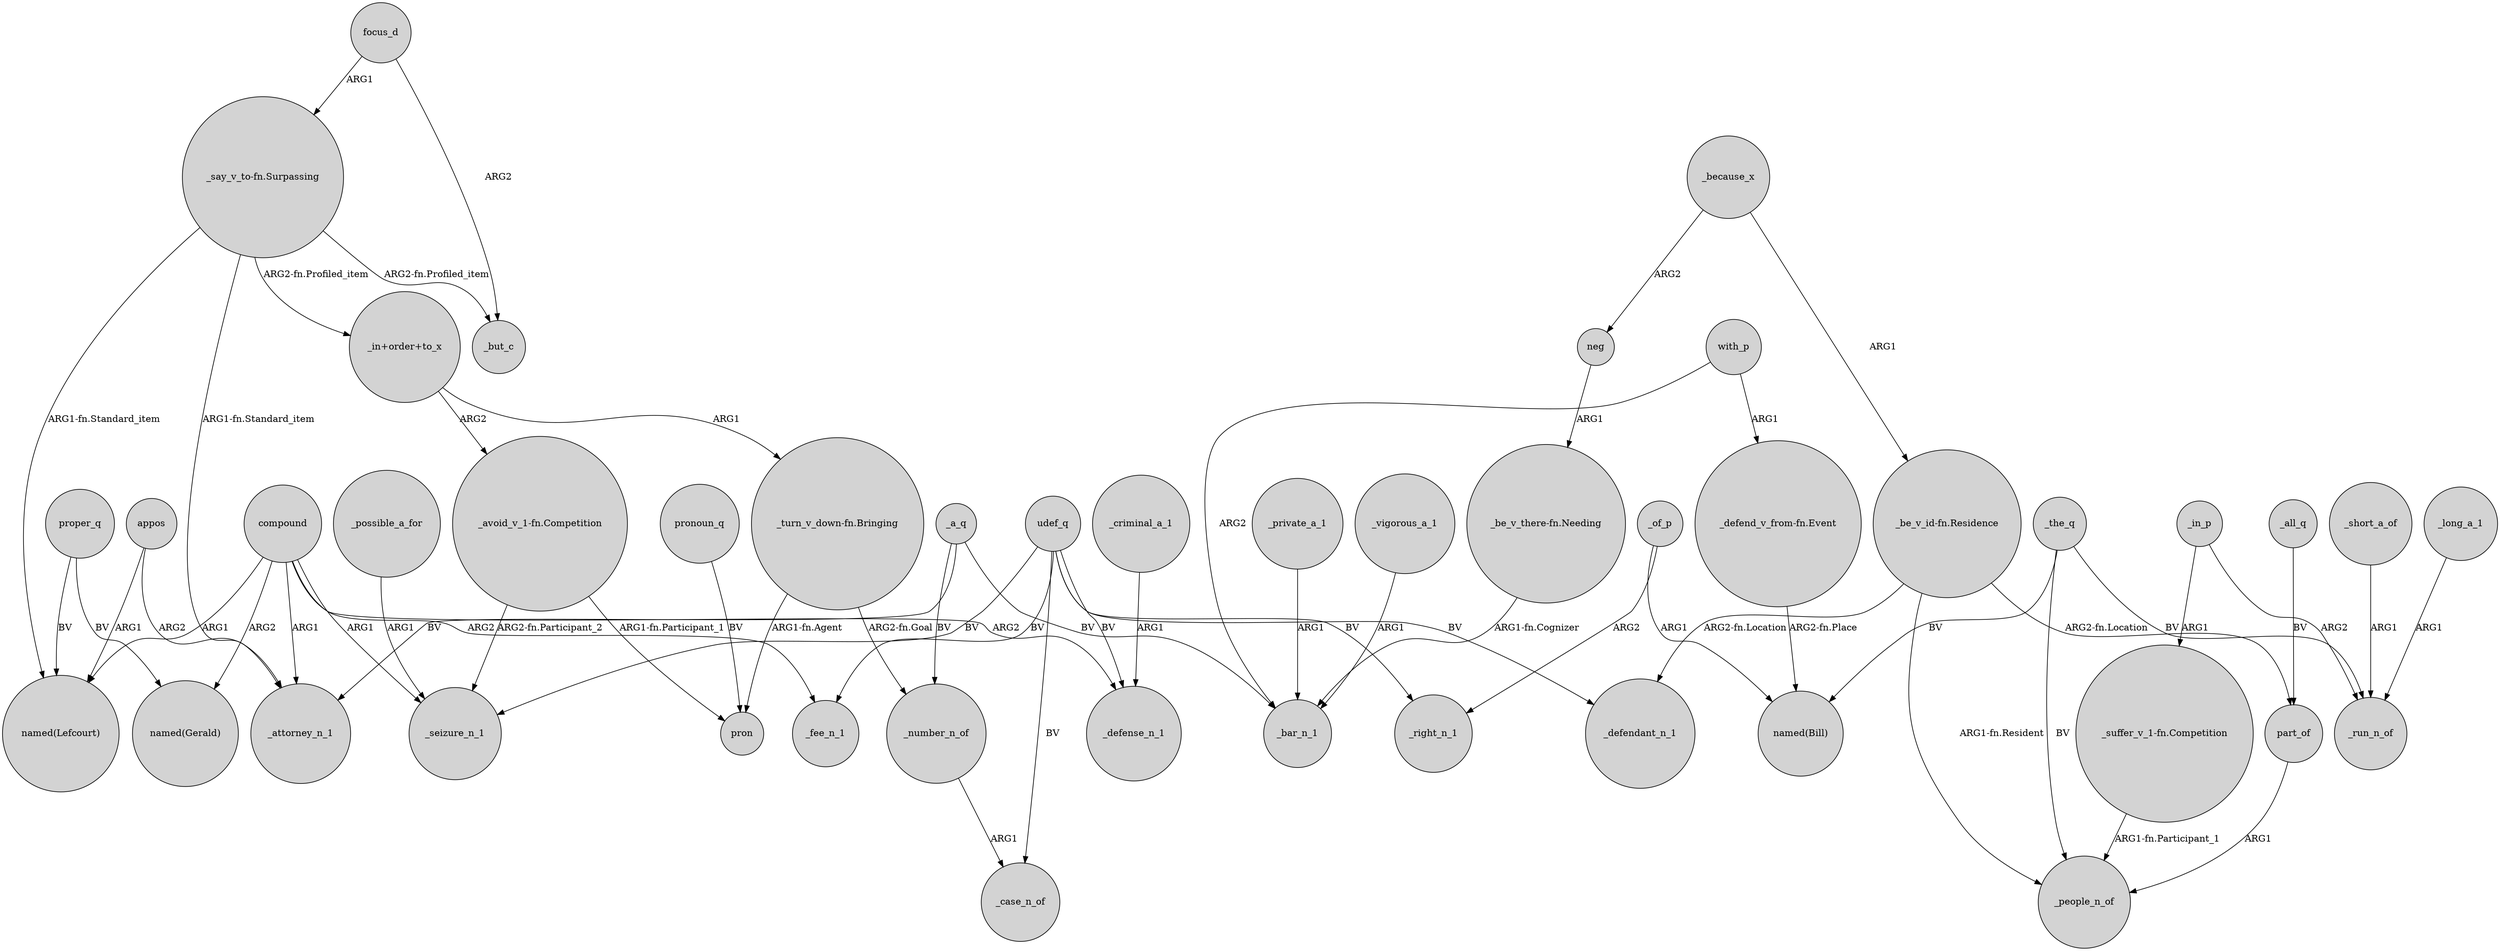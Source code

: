 digraph {
	node [shape=circle style=filled]
	udef_q -> _seizure_n_1 [label=BV]
	_because_x -> "_be_v_id-fn.Residence" [label=ARG1]
	proper_q -> "named(Gerald)" [label=BV]
	udef_q -> _fee_n_1 [label=BV]
	_long_a_1 -> _run_n_of [label=ARG1]
	appos -> _attorney_n_1 [label=ARG2]
	"_be_v_id-fn.Residence" -> part_of [label="ARG2-fn.Location"]
	compound -> _fee_n_1 [label=ARG2]
	"_turn_v_down-fn.Bringing" -> pron [label="ARG1-fn.Agent"]
	proper_q -> "named(Lefcourt)" [label=BV]
	_in_p -> _run_n_of [label=ARG2]
	"_say_v_to-fn.Surpassing" -> _but_c [label="ARG2-fn.Profiled_item"]
	_private_a_1 -> _bar_n_1 [label=ARG1]
	"_turn_v_down-fn.Bringing" -> _number_n_of [label="ARG2-fn.Goal"]
	focus_d -> _but_c [label=ARG2]
	_a_q -> _attorney_n_1 [label=BV]
	compound -> _attorney_n_1 [label=ARG1]
	"_be_v_there-fn.Needing" -> _bar_n_1 [label="ARG1-fn.Cognizer"]
	_short_a_of -> _run_n_of [label=ARG1]
	_the_q -> _run_n_of [label=BV]
	appos -> "named(Lefcourt)" [label=ARG1]
	"_in+order+to_x" -> "_turn_v_down-fn.Bringing" [label=ARG1]
	udef_q -> _case_n_of [label=BV]
	_possible_a_for -> _seizure_n_1 [label=ARG1]
	udef_q -> _right_n_1 [label=BV]
	"_be_v_id-fn.Residence" -> _defendant_n_1 [label="ARG2-fn.Location"]
	udef_q -> _defense_n_1 [label=BV]
	_in_p -> "_suffer_v_1-fn.Competition" [label=ARG1]
	_all_q -> part_of [label=BV]
	compound -> "named(Gerald)" [label=ARG2]
	"_say_v_to-fn.Surpassing" -> _attorney_n_1 [label="ARG1-fn.Standard_item"]
	with_p -> _bar_n_1 [label=ARG2]
	part_of -> _people_n_of [label=ARG1]
	"_avoid_v_1-fn.Competition" -> pron [label="ARG1-fn.Participant_1"]
	pronoun_q -> pron [label=BV]
	_of_p -> "named(Bill)" [label=ARG1]
	_vigorous_a_1 -> _bar_n_1 [label=ARG1]
	udef_q -> _defendant_n_1 [label=BV]
	_the_q -> _people_n_of [label=BV]
	_the_q -> "named(Bill)" [label=BV]
	neg -> "_be_v_there-fn.Needing" [label=ARG1]
	"_in+order+to_x" -> "_avoid_v_1-fn.Competition" [label=ARG2]
	"_be_v_id-fn.Residence" -> _people_n_of [label="ARG1-fn.Resident"]
	"_suffer_v_1-fn.Competition" -> _people_n_of [label="ARG1-fn.Participant_1"]
	_number_n_of -> _case_n_of [label=ARG1]
	_a_q -> _bar_n_1 [label=BV]
	"_say_v_to-fn.Surpassing" -> "named(Lefcourt)" [label="ARG1-fn.Standard_item"]
	compound -> "named(Lefcourt)" [label=ARG1]
	focus_d -> "_say_v_to-fn.Surpassing" [label=ARG1]
	_criminal_a_1 -> _defense_n_1 [label=ARG1]
	compound -> _defense_n_1 [label=ARG2]
	_a_q -> _number_n_of [label=BV]
	"_avoid_v_1-fn.Competition" -> _seizure_n_1 [label="ARG2-fn.Participant_2"]
	"_say_v_to-fn.Surpassing" -> "_in+order+to_x" [label="ARG2-fn.Profiled_item"]
	with_p -> "_defend_v_from-fn.Event" [label=ARG1]
	"_defend_v_from-fn.Event" -> "named(Bill)" [label="ARG2-fn.Place"]
	_of_p -> _right_n_1 [label=ARG2]
	compound -> _seizure_n_1 [label=ARG1]
	_because_x -> neg [label=ARG2]
}
